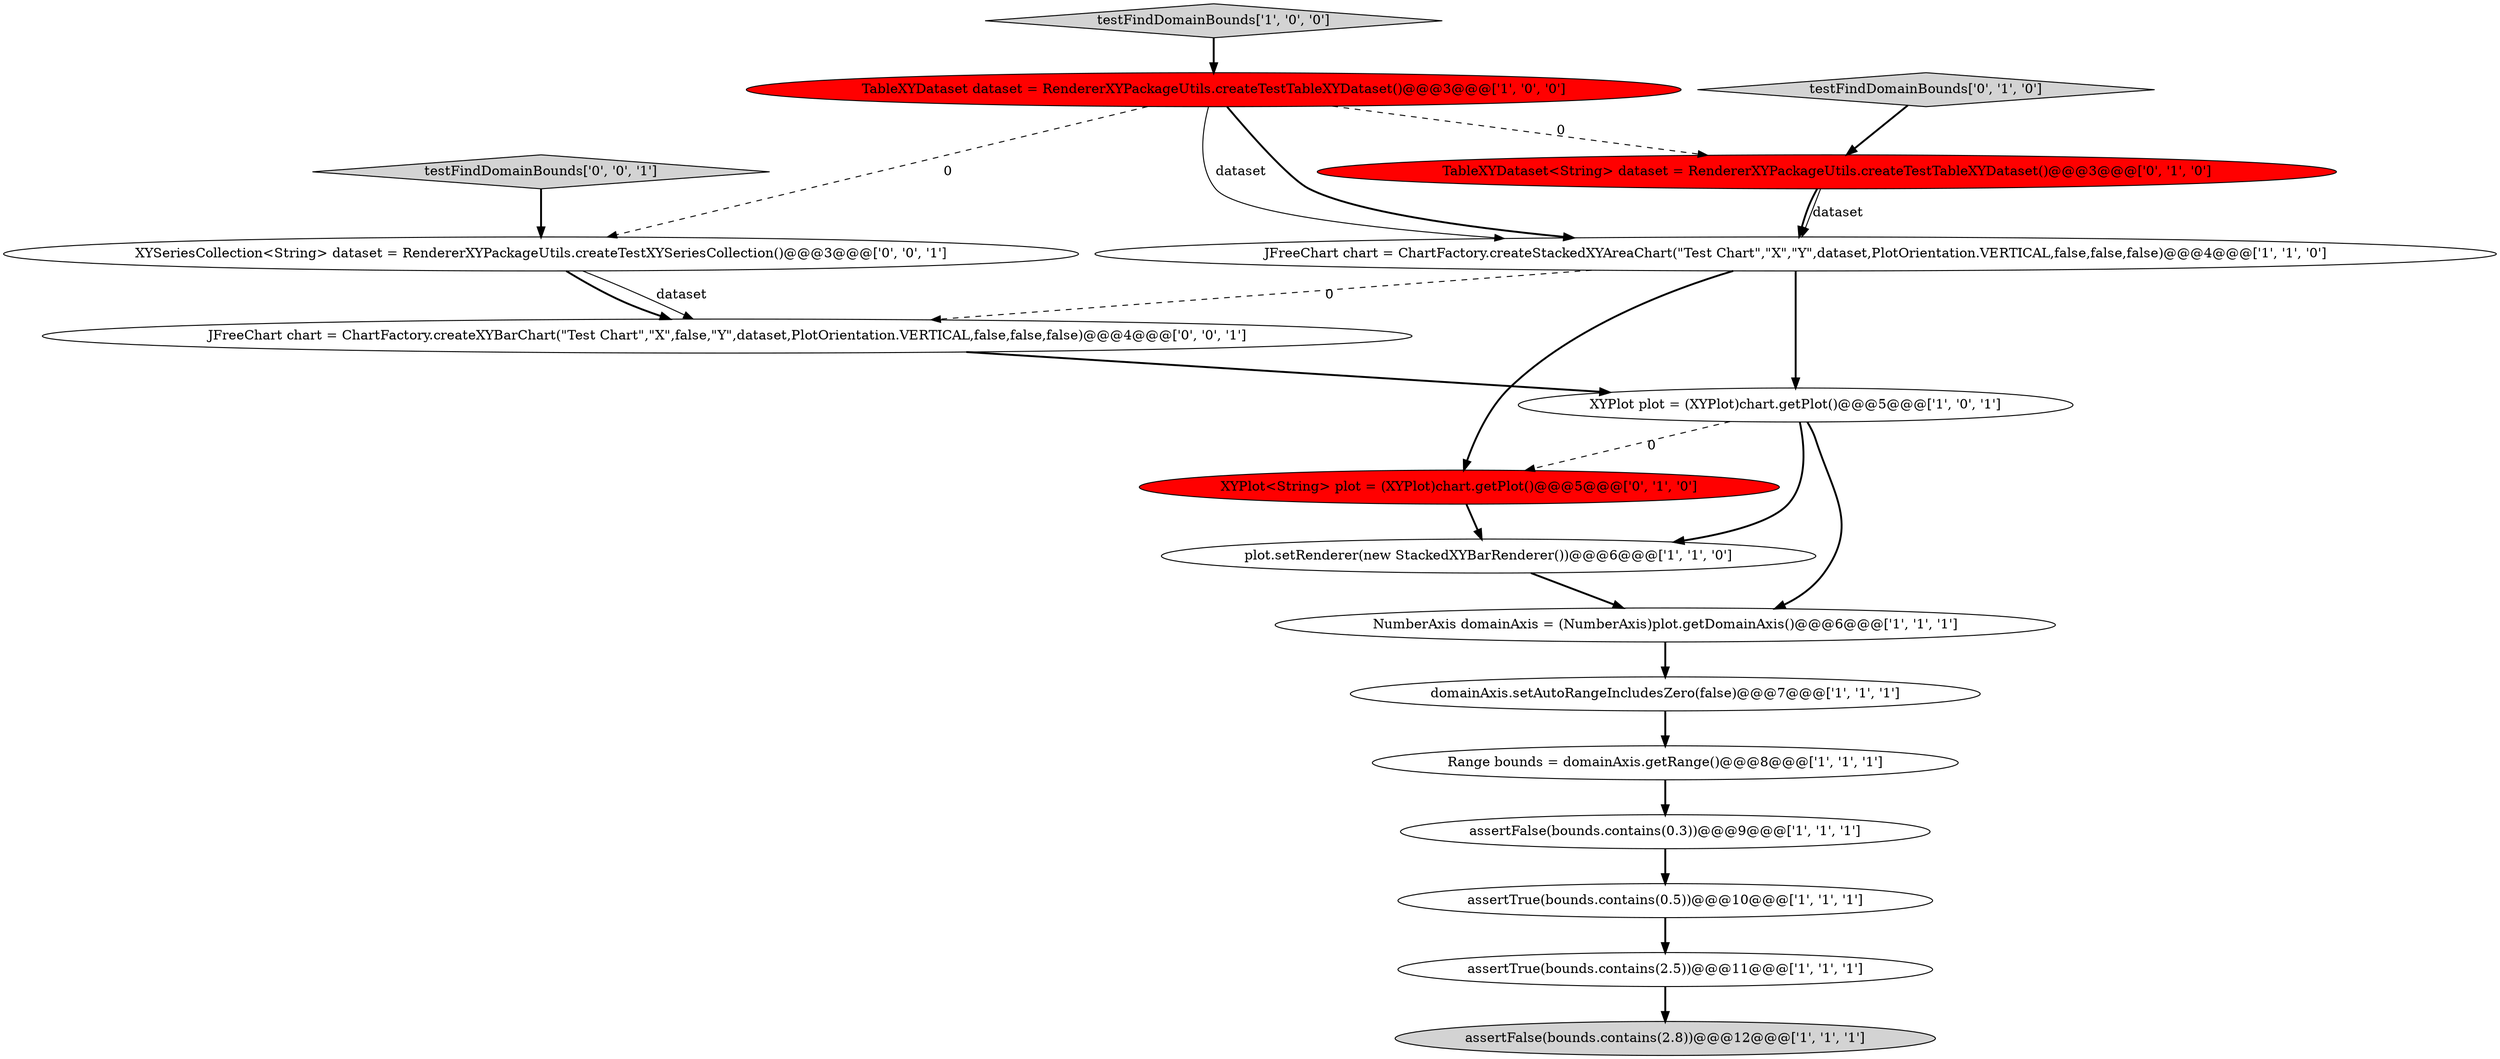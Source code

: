digraph {
11 [style = filled, label = "Range bounds = domainAxis.getRange()@@@8@@@['1', '1', '1']", fillcolor = white, shape = ellipse image = "AAA0AAABBB1BBB"];
16 [style = filled, label = "XYSeriesCollection<String> dataset = RendererXYPackageUtils.createTestXYSeriesCollection()@@@3@@@['0', '0', '1']", fillcolor = white, shape = ellipse image = "AAA0AAABBB3BBB"];
8 [style = filled, label = "assertTrue(bounds.contains(0.5))@@@10@@@['1', '1', '1']", fillcolor = white, shape = ellipse image = "AAA0AAABBB1BBB"];
1 [style = filled, label = "testFindDomainBounds['1', '0', '0']", fillcolor = lightgray, shape = diamond image = "AAA0AAABBB1BBB"];
3 [style = filled, label = "NumberAxis domainAxis = (NumberAxis)plot.getDomainAxis()@@@6@@@['1', '1', '1']", fillcolor = white, shape = ellipse image = "AAA0AAABBB1BBB"];
12 [style = filled, label = "testFindDomainBounds['0', '1', '0']", fillcolor = lightgray, shape = diamond image = "AAA0AAABBB2BBB"];
13 [style = filled, label = "XYPlot<String> plot = (XYPlot)chart.getPlot()@@@5@@@['0', '1', '0']", fillcolor = red, shape = ellipse image = "AAA1AAABBB2BBB"];
2 [style = filled, label = "JFreeChart chart = ChartFactory.createStackedXYAreaChart(\"Test Chart\",\"X\",\"Y\",dataset,PlotOrientation.VERTICAL,false,false,false)@@@4@@@['1', '1', '0']", fillcolor = white, shape = ellipse image = "AAA0AAABBB1BBB"];
17 [style = filled, label = "JFreeChart chart = ChartFactory.createXYBarChart(\"Test Chart\",\"X\",false,\"Y\",dataset,PlotOrientation.VERTICAL,false,false,false)@@@4@@@['0', '0', '1']", fillcolor = white, shape = ellipse image = "AAA0AAABBB3BBB"];
7 [style = filled, label = "plot.setRenderer(new StackedXYBarRenderer())@@@6@@@['1', '1', '0']", fillcolor = white, shape = ellipse image = "AAA0AAABBB1BBB"];
9 [style = filled, label = "TableXYDataset dataset = RendererXYPackageUtils.createTestTableXYDataset()@@@3@@@['1', '0', '0']", fillcolor = red, shape = ellipse image = "AAA1AAABBB1BBB"];
6 [style = filled, label = "XYPlot plot = (XYPlot)chart.getPlot()@@@5@@@['1', '0', '1']", fillcolor = white, shape = ellipse image = "AAA0AAABBB1BBB"];
14 [style = filled, label = "TableXYDataset<String> dataset = RendererXYPackageUtils.createTestTableXYDataset()@@@3@@@['0', '1', '0']", fillcolor = red, shape = ellipse image = "AAA1AAABBB2BBB"];
5 [style = filled, label = "assertTrue(bounds.contains(2.5))@@@11@@@['1', '1', '1']", fillcolor = white, shape = ellipse image = "AAA0AAABBB1BBB"];
15 [style = filled, label = "testFindDomainBounds['0', '0', '1']", fillcolor = lightgray, shape = diamond image = "AAA0AAABBB3BBB"];
4 [style = filled, label = "domainAxis.setAutoRangeIncludesZero(false)@@@7@@@['1', '1', '1']", fillcolor = white, shape = ellipse image = "AAA0AAABBB1BBB"];
0 [style = filled, label = "assertFalse(bounds.contains(0.3))@@@9@@@['1', '1', '1']", fillcolor = white, shape = ellipse image = "AAA0AAABBB1BBB"];
10 [style = filled, label = "assertFalse(bounds.contains(2.8))@@@12@@@['1', '1', '1']", fillcolor = lightgray, shape = ellipse image = "AAA0AAABBB1BBB"];
5->10 [style = bold, label=""];
6->3 [style = bold, label=""];
9->16 [style = dashed, label="0"];
17->6 [style = bold, label=""];
9->2 [style = bold, label=""];
2->6 [style = bold, label=""];
16->17 [style = bold, label=""];
15->16 [style = bold, label=""];
2->17 [style = dashed, label="0"];
3->4 [style = bold, label=""];
7->3 [style = bold, label=""];
1->9 [style = bold, label=""];
2->13 [style = bold, label=""];
11->0 [style = bold, label=""];
9->14 [style = dashed, label="0"];
6->13 [style = dashed, label="0"];
8->5 [style = bold, label=""];
13->7 [style = bold, label=""];
16->17 [style = solid, label="dataset"];
12->14 [style = bold, label=""];
9->2 [style = solid, label="dataset"];
0->8 [style = bold, label=""];
14->2 [style = bold, label=""];
14->2 [style = solid, label="dataset"];
6->7 [style = bold, label=""];
4->11 [style = bold, label=""];
}
